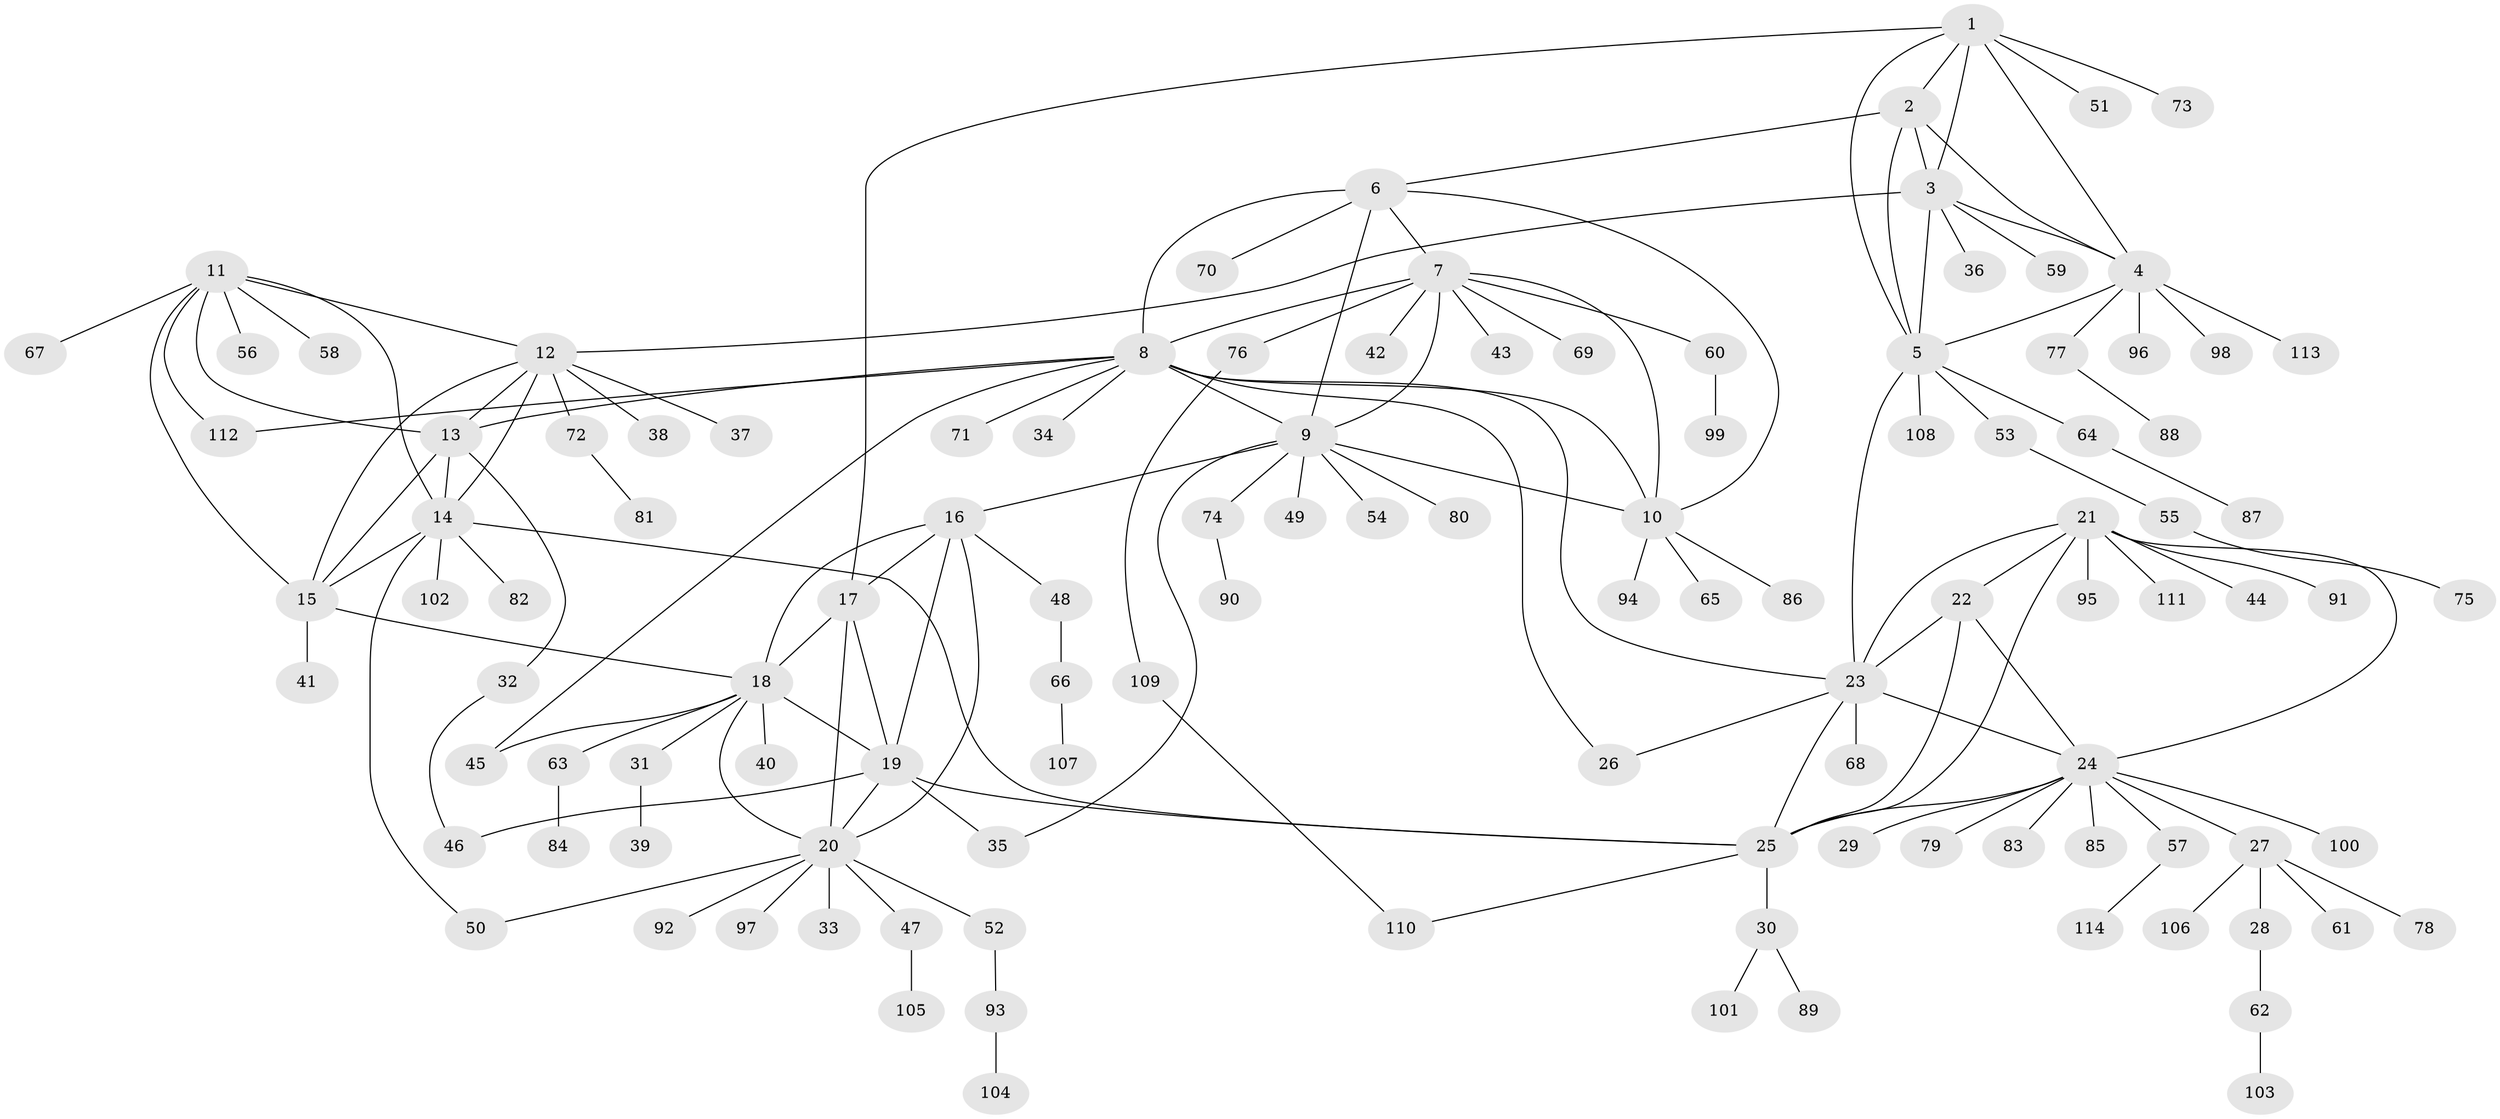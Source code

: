 // Generated by graph-tools (version 1.1) at 2025/26/03/09/25 03:26:34]
// undirected, 114 vertices, 156 edges
graph export_dot {
graph [start="1"]
  node [color=gray90,style=filled];
  1;
  2;
  3;
  4;
  5;
  6;
  7;
  8;
  9;
  10;
  11;
  12;
  13;
  14;
  15;
  16;
  17;
  18;
  19;
  20;
  21;
  22;
  23;
  24;
  25;
  26;
  27;
  28;
  29;
  30;
  31;
  32;
  33;
  34;
  35;
  36;
  37;
  38;
  39;
  40;
  41;
  42;
  43;
  44;
  45;
  46;
  47;
  48;
  49;
  50;
  51;
  52;
  53;
  54;
  55;
  56;
  57;
  58;
  59;
  60;
  61;
  62;
  63;
  64;
  65;
  66;
  67;
  68;
  69;
  70;
  71;
  72;
  73;
  74;
  75;
  76;
  77;
  78;
  79;
  80;
  81;
  82;
  83;
  84;
  85;
  86;
  87;
  88;
  89;
  90;
  91;
  92;
  93;
  94;
  95;
  96;
  97;
  98;
  99;
  100;
  101;
  102;
  103;
  104;
  105;
  106;
  107;
  108;
  109;
  110;
  111;
  112;
  113;
  114;
  1 -- 2;
  1 -- 3;
  1 -- 4;
  1 -- 5;
  1 -- 17;
  1 -- 51;
  1 -- 73;
  2 -- 3;
  2 -- 4;
  2 -- 5;
  2 -- 6;
  3 -- 4;
  3 -- 5;
  3 -- 12;
  3 -- 36;
  3 -- 59;
  4 -- 5;
  4 -- 77;
  4 -- 96;
  4 -- 98;
  4 -- 113;
  5 -- 23;
  5 -- 53;
  5 -- 64;
  5 -- 108;
  6 -- 7;
  6 -- 8;
  6 -- 9;
  6 -- 10;
  6 -- 70;
  7 -- 8;
  7 -- 9;
  7 -- 10;
  7 -- 42;
  7 -- 43;
  7 -- 60;
  7 -- 69;
  7 -- 76;
  8 -- 9;
  8 -- 10;
  8 -- 13;
  8 -- 23;
  8 -- 26;
  8 -- 34;
  8 -- 45;
  8 -- 71;
  8 -- 112;
  9 -- 10;
  9 -- 16;
  9 -- 35;
  9 -- 49;
  9 -- 54;
  9 -- 74;
  9 -- 80;
  10 -- 65;
  10 -- 86;
  10 -- 94;
  11 -- 12;
  11 -- 13;
  11 -- 14;
  11 -- 15;
  11 -- 56;
  11 -- 58;
  11 -- 67;
  11 -- 112;
  12 -- 13;
  12 -- 14;
  12 -- 15;
  12 -- 37;
  12 -- 38;
  12 -- 72;
  13 -- 14;
  13 -- 15;
  13 -- 32;
  14 -- 15;
  14 -- 25;
  14 -- 50;
  14 -- 82;
  14 -- 102;
  15 -- 18;
  15 -- 41;
  16 -- 17;
  16 -- 18;
  16 -- 19;
  16 -- 20;
  16 -- 48;
  17 -- 18;
  17 -- 19;
  17 -- 20;
  18 -- 19;
  18 -- 20;
  18 -- 31;
  18 -- 40;
  18 -- 45;
  18 -- 63;
  19 -- 20;
  19 -- 25;
  19 -- 35;
  19 -- 46;
  20 -- 33;
  20 -- 47;
  20 -- 50;
  20 -- 52;
  20 -- 92;
  20 -- 97;
  21 -- 22;
  21 -- 23;
  21 -- 24;
  21 -- 25;
  21 -- 44;
  21 -- 91;
  21 -- 95;
  21 -- 111;
  22 -- 23;
  22 -- 24;
  22 -- 25;
  23 -- 24;
  23 -- 25;
  23 -- 26;
  23 -- 68;
  24 -- 25;
  24 -- 27;
  24 -- 29;
  24 -- 57;
  24 -- 79;
  24 -- 83;
  24 -- 85;
  24 -- 100;
  25 -- 30;
  25 -- 110;
  27 -- 28;
  27 -- 61;
  27 -- 78;
  27 -- 106;
  28 -- 62;
  30 -- 89;
  30 -- 101;
  31 -- 39;
  32 -- 46;
  47 -- 105;
  48 -- 66;
  52 -- 93;
  53 -- 55;
  55 -- 75;
  57 -- 114;
  60 -- 99;
  62 -- 103;
  63 -- 84;
  64 -- 87;
  66 -- 107;
  72 -- 81;
  74 -- 90;
  76 -- 109;
  77 -- 88;
  93 -- 104;
  109 -- 110;
}
